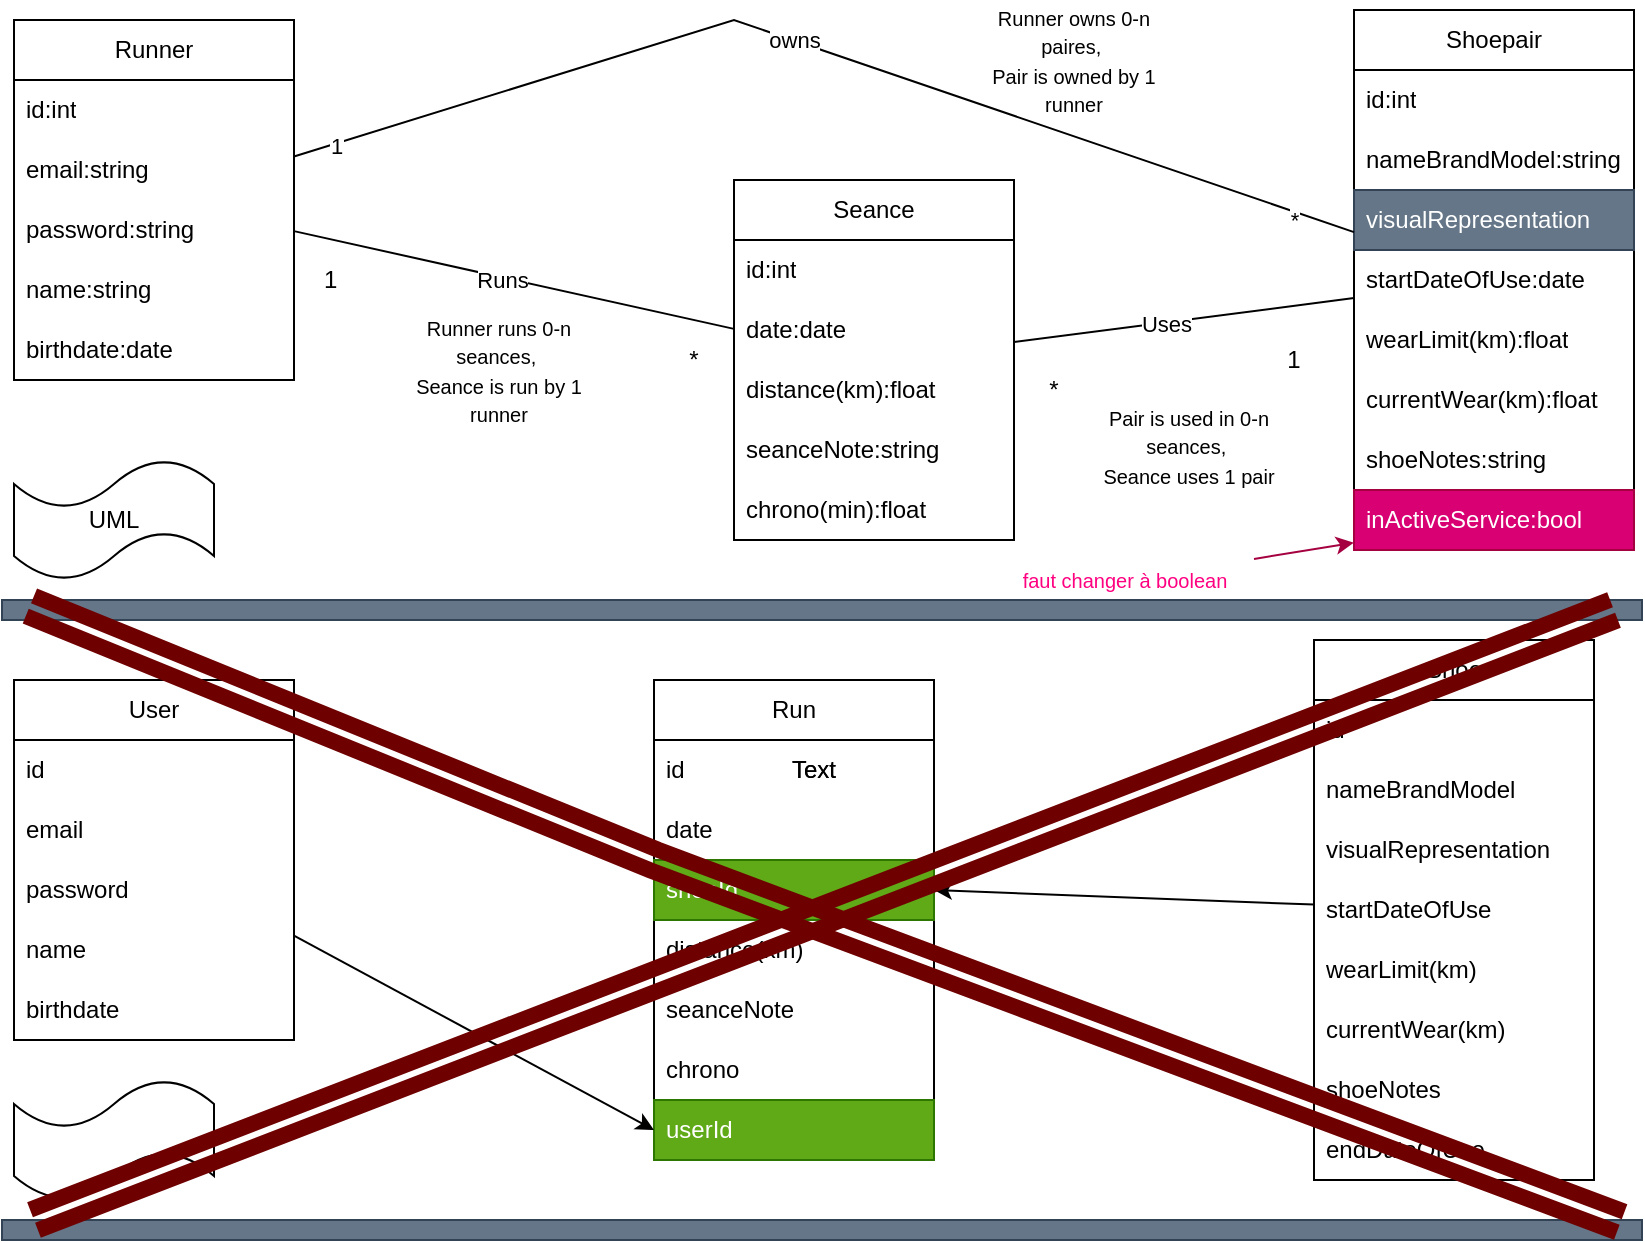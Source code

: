 <mxfile version="24.5.3" type="device">
  <diagram id="C5RBs43oDa-KdzZeNtuy" name="Page-1">
    <mxGraphModel dx="1137" dy="755" grid="1" gridSize="10" guides="1" tooltips="1" connect="1" arrows="1" fold="1" page="1" pageScale="1" pageWidth="827" pageHeight="1169" math="0" shadow="0">
      <root>
        <mxCell id="WIyWlLk6GJQsqaUBKTNV-0" />
        <mxCell id="WIyWlLk6GJQsqaUBKTNV-1" parent="WIyWlLk6GJQsqaUBKTNV-0" />
        <mxCell id="xlhRDgd1qAf9m4GDkTj3-11" value="Runner" style="swimlane;fontStyle=0;childLayout=stackLayout;horizontal=1;startSize=30;horizontalStack=0;resizeParent=1;resizeParentMax=0;resizeLast=0;collapsible=1;marginBottom=0;whiteSpace=wrap;html=1;" parent="WIyWlLk6GJQsqaUBKTNV-1" vertex="1">
          <mxGeometry x="10" y="10" width="140" height="180" as="geometry" />
        </mxCell>
        <mxCell id="xlhRDgd1qAf9m4GDkTj3-78" value="id:int" style="text;strokeColor=none;fillColor=none;align=left;verticalAlign=middle;spacingLeft=4;spacingRight=4;overflow=hidden;points=[[0,0.5],[1,0.5]];portConstraint=eastwest;rotatable=0;whiteSpace=wrap;html=1;" parent="xlhRDgd1qAf9m4GDkTj3-11" vertex="1">
          <mxGeometry y="30" width="140" height="30" as="geometry" />
        </mxCell>
        <mxCell id="xlhRDgd1qAf9m4GDkTj3-12" value="email:string" style="text;strokeColor=none;fillColor=none;align=left;verticalAlign=middle;spacingLeft=4;spacingRight=4;overflow=hidden;points=[[0,0.5],[1,0.5]];portConstraint=eastwest;rotatable=0;whiteSpace=wrap;html=1;" parent="xlhRDgd1qAf9m4GDkTj3-11" vertex="1">
          <mxGeometry y="60" width="140" height="30" as="geometry" />
        </mxCell>
        <mxCell id="xlhRDgd1qAf9m4GDkTj3-13" value="password:string" style="text;strokeColor=none;fillColor=none;align=left;verticalAlign=middle;spacingLeft=4;spacingRight=4;overflow=hidden;points=[[0,0.5],[1,0.5]];portConstraint=eastwest;rotatable=0;whiteSpace=wrap;html=1;" parent="xlhRDgd1qAf9m4GDkTj3-11" vertex="1">
          <mxGeometry y="90" width="140" height="30" as="geometry" />
        </mxCell>
        <mxCell id="xlhRDgd1qAf9m4GDkTj3-15" value="name:string" style="text;strokeColor=none;fillColor=none;align=left;verticalAlign=middle;spacingLeft=4;spacingRight=4;overflow=hidden;points=[[0,0.5],[1,0.5]];portConstraint=eastwest;rotatable=0;whiteSpace=wrap;html=1;" parent="xlhRDgd1qAf9m4GDkTj3-11" vertex="1">
          <mxGeometry y="120" width="140" height="30" as="geometry" />
        </mxCell>
        <mxCell id="xlhRDgd1qAf9m4GDkTj3-14" value="birthdate:date" style="text;strokeColor=none;fillColor=none;align=left;verticalAlign=middle;spacingLeft=4;spacingRight=4;overflow=hidden;points=[[0,0.5],[1,0.5]];portConstraint=eastwest;rotatable=0;whiteSpace=wrap;html=1;" parent="xlhRDgd1qAf9m4GDkTj3-11" vertex="1">
          <mxGeometry y="150" width="140" height="30" as="geometry" />
        </mxCell>
        <mxCell id="xlhRDgd1qAf9m4GDkTj3-16" value="Seance" style="swimlane;fontStyle=0;childLayout=stackLayout;horizontal=1;startSize=30;horizontalStack=0;resizeParent=1;resizeParentMax=0;resizeLast=0;collapsible=1;marginBottom=0;whiteSpace=wrap;html=1;" parent="WIyWlLk6GJQsqaUBKTNV-1" vertex="1">
          <mxGeometry x="370" y="90" width="140" height="180" as="geometry" />
        </mxCell>
        <mxCell id="xlhRDgd1qAf9m4GDkTj3-79" value="id:int" style="text;strokeColor=none;fillColor=none;align=left;verticalAlign=middle;spacingLeft=4;spacingRight=4;overflow=hidden;points=[[0,0.5],[1,0.5]];portConstraint=eastwest;rotatable=0;whiteSpace=wrap;html=1;" parent="xlhRDgd1qAf9m4GDkTj3-16" vertex="1">
          <mxGeometry y="30" width="140" height="30" as="geometry" />
        </mxCell>
        <mxCell id="xlhRDgd1qAf9m4GDkTj3-17" value="date:date" style="text;strokeColor=none;fillColor=none;align=left;verticalAlign=middle;spacingLeft=4;spacingRight=4;overflow=hidden;points=[[0,0.5],[1,0.5]];portConstraint=eastwest;rotatable=0;whiteSpace=wrap;html=1;" parent="xlhRDgd1qAf9m4GDkTj3-16" vertex="1">
          <mxGeometry y="60" width="140" height="30" as="geometry" />
        </mxCell>
        <mxCell id="xlhRDgd1qAf9m4GDkTj3-20" value="distance(km):float" style="text;strokeColor=none;fillColor=none;align=left;verticalAlign=middle;spacingLeft=4;spacingRight=4;overflow=hidden;points=[[0,0.5],[1,0.5]];portConstraint=eastwest;rotatable=0;whiteSpace=wrap;html=1;" parent="xlhRDgd1qAf9m4GDkTj3-16" vertex="1">
          <mxGeometry y="90" width="140" height="30" as="geometry" />
        </mxCell>
        <mxCell id="xlhRDgd1qAf9m4GDkTj3-19" value="seanceNote:string" style="text;strokeColor=none;fillColor=none;align=left;verticalAlign=middle;spacingLeft=4;spacingRight=4;overflow=hidden;points=[[0,0.5],[1,0.5]];portConstraint=eastwest;rotatable=0;whiteSpace=wrap;html=1;" parent="xlhRDgd1qAf9m4GDkTj3-16" vertex="1">
          <mxGeometry y="120" width="140" height="30" as="geometry" />
        </mxCell>
        <mxCell id="xlhRDgd1qAf9m4GDkTj3-41" value="chrono(min):float" style="text;strokeColor=none;fillColor=none;align=left;verticalAlign=middle;spacingLeft=4;spacingRight=4;overflow=hidden;points=[[0,0.5],[1,0.5]];portConstraint=eastwest;rotatable=0;whiteSpace=wrap;html=1;" parent="xlhRDgd1qAf9m4GDkTj3-16" vertex="1">
          <mxGeometry y="150" width="140" height="30" as="geometry" />
        </mxCell>
        <mxCell id="xlhRDgd1qAf9m4GDkTj3-21" value="Shoepair" style="swimlane;fontStyle=0;childLayout=stackLayout;horizontal=1;startSize=30;horizontalStack=0;resizeParent=1;resizeParentMax=0;resizeLast=0;collapsible=1;marginBottom=0;whiteSpace=wrap;html=1;" parent="WIyWlLk6GJQsqaUBKTNV-1" vertex="1">
          <mxGeometry x="680" y="5" width="140" height="270" as="geometry" />
        </mxCell>
        <mxCell id="xlhRDgd1qAf9m4GDkTj3-22" value="id:int" style="text;strokeColor=none;fillColor=none;align=left;verticalAlign=middle;spacingLeft=4;spacingRight=4;overflow=hidden;points=[[0,0.5],[1,0.5]];portConstraint=eastwest;rotatable=0;whiteSpace=wrap;html=1;" parent="xlhRDgd1qAf9m4GDkTj3-21" vertex="1">
          <mxGeometry y="30" width="140" height="30" as="geometry" />
        </mxCell>
        <mxCell id="xlhRDgd1qAf9m4GDkTj3-80" value="nameBrandModel:string" style="text;strokeColor=none;fillColor=none;align=left;verticalAlign=middle;spacingLeft=4;spacingRight=4;overflow=hidden;points=[[0,0.5],[1,0.5]];portConstraint=eastwest;rotatable=0;whiteSpace=wrap;html=1;" parent="xlhRDgd1qAf9m4GDkTj3-21" vertex="1">
          <mxGeometry y="60" width="140" height="30" as="geometry" />
        </mxCell>
        <mxCell id="xlhRDgd1qAf9m4GDkTj3-23" value="visualRepresentation" style="text;strokeColor=#314354;fillColor=#647687;align=left;verticalAlign=middle;spacingLeft=4;spacingRight=4;overflow=hidden;points=[[0,0.5],[1,0.5]];portConstraint=eastwest;rotatable=0;whiteSpace=wrap;html=1;fontColor=#ffffff;" parent="xlhRDgd1qAf9m4GDkTj3-21" vertex="1">
          <mxGeometry y="90" width="140" height="30" as="geometry" />
        </mxCell>
        <mxCell id="xlhRDgd1qAf9m4GDkTj3-25" value="startDateOfUse:date" style="text;strokeColor=none;fillColor=none;align=left;verticalAlign=middle;spacingLeft=4;spacingRight=4;overflow=hidden;points=[[0,0.5],[1,0.5]];portConstraint=eastwest;rotatable=0;whiteSpace=wrap;html=1;" parent="xlhRDgd1qAf9m4GDkTj3-21" vertex="1">
          <mxGeometry y="120" width="140" height="30" as="geometry" />
        </mxCell>
        <mxCell id="xlhRDgd1qAf9m4GDkTj3-40" value="wearLimit(km):float" style="text;strokeColor=none;fillColor=none;align=left;verticalAlign=middle;spacingLeft=4;spacingRight=4;overflow=hidden;points=[[0,0.5],[1,0.5]];portConstraint=eastwest;rotatable=0;whiteSpace=wrap;html=1;" parent="xlhRDgd1qAf9m4GDkTj3-21" vertex="1">
          <mxGeometry y="150" width="140" height="30" as="geometry" />
        </mxCell>
        <mxCell id="xlhRDgd1qAf9m4GDkTj3-26" value="currentWear(km):float" style="text;strokeColor=none;fillColor=none;align=left;verticalAlign=middle;spacingLeft=4;spacingRight=4;overflow=hidden;points=[[0,0.5],[1,0.5]];portConstraint=eastwest;rotatable=0;whiteSpace=wrap;html=1;" parent="xlhRDgd1qAf9m4GDkTj3-21" vertex="1">
          <mxGeometry y="180" width="140" height="30" as="geometry" />
        </mxCell>
        <mxCell id="xlhRDgd1qAf9m4GDkTj3-27" value="shoeNotes:string" style="text;strokeColor=none;fillColor=none;align=left;verticalAlign=middle;spacingLeft=4;spacingRight=4;overflow=hidden;points=[[0,0.5],[1,0.5]];portConstraint=eastwest;rotatable=0;whiteSpace=wrap;html=1;" parent="xlhRDgd1qAf9m4GDkTj3-21" vertex="1">
          <mxGeometry y="210" width="140" height="30" as="geometry" />
        </mxCell>
        <mxCell id="xlhRDgd1qAf9m4GDkTj3-24" value="inActiveService:bool" style="text;strokeColor=#A50040;fillColor=#d80073;align=left;verticalAlign=middle;spacingLeft=4;spacingRight=4;overflow=hidden;points=[[0,0.5],[1,0.5]];portConstraint=eastwest;rotatable=0;whiteSpace=wrap;html=1;fontColor=#ffffff;" parent="xlhRDgd1qAf9m4GDkTj3-21" vertex="1">
          <mxGeometry y="240" width="140" height="30" as="geometry" />
        </mxCell>
        <mxCell id="xlhRDgd1qAf9m4GDkTj3-31" value="*" style="text;html=1;align=center;verticalAlign=middle;whiteSpace=wrap;rounded=0;" parent="WIyWlLk6GJQsqaUBKTNV-1" vertex="1">
          <mxGeometry x="330" y="170" width="40" height="20" as="geometry" />
        </mxCell>
        <mxCell id="xlhRDgd1qAf9m4GDkTj3-32" value="1&amp;nbsp;" style="text;html=1;align=center;verticalAlign=middle;whiteSpace=wrap;rounded=0;" parent="WIyWlLk6GJQsqaUBKTNV-1" vertex="1">
          <mxGeometry x="140" y="125" width="60" height="30" as="geometry" />
        </mxCell>
        <mxCell id="xlhRDgd1qAf9m4GDkTj3-38" value="1" style="text;html=1;align=center;verticalAlign=middle;whiteSpace=wrap;rounded=0;" parent="WIyWlLk6GJQsqaUBKTNV-1" vertex="1">
          <mxGeometry x="620" y="165" width="60" height="30" as="geometry" />
        </mxCell>
        <mxCell id="xlhRDgd1qAf9m4GDkTj3-39" value="*" style="text;html=1;align=center;verticalAlign=middle;whiteSpace=wrap;rounded=0;" parent="WIyWlLk6GJQsqaUBKTNV-1" vertex="1">
          <mxGeometry x="500" y="180" width="60" height="30" as="geometry" />
        </mxCell>
        <mxCell id="xlhRDgd1qAf9m4GDkTj3-42" value="User" style="swimlane;fontStyle=0;childLayout=stackLayout;horizontal=1;startSize=30;horizontalStack=0;resizeParent=1;resizeParentMax=0;resizeLast=0;collapsible=1;marginBottom=0;whiteSpace=wrap;html=1;" parent="WIyWlLk6GJQsqaUBKTNV-1" vertex="1">
          <mxGeometry x="10" y="340" width="140" height="180" as="geometry" />
        </mxCell>
        <mxCell id="xlhRDgd1qAf9m4GDkTj3-76" value="id" style="text;strokeColor=none;fillColor=none;align=left;verticalAlign=middle;spacingLeft=4;spacingRight=4;overflow=hidden;points=[[0,0.5],[1,0.5]];portConstraint=eastwest;rotatable=0;whiteSpace=wrap;html=1;" parent="xlhRDgd1qAf9m4GDkTj3-42" vertex="1">
          <mxGeometry y="30" width="140" height="30" as="geometry" />
        </mxCell>
        <mxCell id="xlhRDgd1qAf9m4GDkTj3-43" value="email" style="text;strokeColor=none;fillColor=none;align=left;verticalAlign=middle;spacingLeft=4;spacingRight=4;overflow=hidden;points=[[0,0.5],[1,0.5]];portConstraint=eastwest;rotatable=0;whiteSpace=wrap;html=1;" parent="xlhRDgd1qAf9m4GDkTj3-42" vertex="1">
          <mxGeometry y="60" width="140" height="30" as="geometry" />
        </mxCell>
        <mxCell id="xlhRDgd1qAf9m4GDkTj3-44" value="password" style="text;strokeColor=none;fillColor=none;align=left;verticalAlign=middle;spacingLeft=4;spacingRight=4;overflow=hidden;points=[[0,0.5],[1,0.5]];portConstraint=eastwest;rotatable=0;whiteSpace=wrap;html=1;" parent="xlhRDgd1qAf9m4GDkTj3-42" vertex="1">
          <mxGeometry y="90" width="140" height="30" as="geometry" />
        </mxCell>
        <mxCell id="xlhRDgd1qAf9m4GDkTj3-45" value="name" style="text;strokeColor=none;fillColor=none;align=left;verticalAlign=middle;spacingLeft=4;spacingRight=4;overflow=hidden;points=[[0,0.5],[1,0.5]];portConstraint=eastwest;rotatable=0;whiteSpace=wrap;html=1;" parent="xlhRDgd1qAf9m4GDkTj3-42" vertex="1">
          <mxGeometry y="120" width="140" height="30" as="geometry" />
        </mxCell>
        <mxCell id="xlhRDgd1qAf9m4GDkTj3-46" value="birthdate" style="text;strokeColor=none;fillColor=none;align=left;verticalAlign=middle;spacingLeft=4;spacingRight=4;overflow=hidden;points=[[0,0.5],[1,0.5]];portConstraint=eastwest;rotatable=0;whiteSpace=wrap;html=1;" parent="xlhRDgd1qAf9m4GDkTj3-42" vertex="1">
          <mxGeometry y="150" width="140" height="30" as="geometry" />
        </mxCell>
        <mxCell id="xlhRDgd1qAf9m4GDkTj3-47" value="Run" style="swimlane;fontStyle=0;childLayout=stackLayout;horizontal=1;startSize=30;horizontalStack=0;resizeParent=1;resizeParentMax=0;resizeLast=0;collapsible=1;marginBottom=0;whiteSpace=wrap;html=1;" parent="WIyWlLk6GJQsqaUBKTNV-1" vertex="1">
          <mxGeometry x="330" y="340" width="140" height="240" as="geometry" />
        </mxCell>
        <mxCell id="xlhRDgd1qAf9m4GDkTj3-77" value="id" style="text;strokeColor=none;fillColor=none;align=left;verticalAlign=middle;spacingLeft=4;spacingRight=4;overflow=hidden;points=[[0,0.5],[1,0.5]];portConstraint=eastwest;rotatable=0;whiteSpace=wrap;html=1;" parent="xlhRDgd1qAf9m4GDkTj3-47" vertex="1">
          <mxGeometry y="30" width="140" height="30" as="geometry" />
        </mxCell>
        <mxCell id="xlhRDgd1qAf9m4GDkTj3-48" value="date" style="text;strokeColor=none;fillColor=none;align=left;verticalAlign=middle;spacingLeft=4;spacingRight=4;overflow=hidden;points=[[0,0.5],[1,0.5]];portConstraint=eastwest;rotatable=0;whiteSpace=wrap;html=1;" parent="xlhRDgd1qAf9m4GDkTj3-47" vertex="1">
          <mxGeometry y="60" width="140" height="30" as="geometry" />
        </mxCell>
        <mxCell id="xlhRDgd1qAf9m4GDkTj3-49" value="shoeId" style="text;strokeColor=#2D7600;fillColor=#60a917;align=left;verticalAlign=middle;spacingLeft=4;spacingRight=4;overflow=hidden;points=[[0,0.5],[1,0.5]];portConstraint=eastwest;rotatable=0;whiteSpace=wrap;html=1;fontColor=#ffffff;" parent="xlhRDgd1qAf9m4GDkTj3-47" vertex="1">
          <mxGeometry y="90" width="140" height="30" as="geometry" />
        </mxCell>
        <mxCell id="xlhRDgd1qAf9m4GDkTj3-50" value="distance(km)" style="text;strokeColor=none;fillColor=none;align=left;verticalAlign=middle;spacingLeft=4;spacingRight=4;overflow=hidden;points=[[0,0.5],[1,0.5]];portConstraint=eastwest;rotatable=0;whiteSpace=wrap;html=1;" parent="xlhRDgd1qAf9m4GDkTj3-47" vertex="1">
          <mxGeometry y="120" width="140" height="30" as="geometry" />
        </mxCell>
        <mxCell id="xlhRDgd1qAf9m4GDkTj3-51" value="seanceNote" style="text;strokeColor=none;fillColor=none;align=left;verticalAlign=middle;spacingLeft=4;spacingRight=4;overflow=hidden;points=[[0,0.5],[1,0.5]];portConstraint=eastwest;rotatable=0;whiteSpace=wrap;html=1;" parent="xlhRDgd1qAf9m4GDkTj3-47" vertex="1">
          <mxGeometry y="150" width="140" height="30" as="geometry" />
        </mxCell>
        <mxCell id="xlhRDgd1qAf9m4GDkTj3-61" value="chrono" style="text;strokeColor=none;fillColor=none;align=left;verticalAlign=middle;spacingLeft=4;spacingRight=4;overflow=hidden;points=[[0,0.5],[1,0.5]];portConstraint=eastwest;rotatable=0;whiteSpace=wrap;html=1;" parent="xlhRDgd1qAf9m4GDkTj3-47" vertex="1">
          <mxGeometry y="180" width="140" height="30" as="geometry" />
        </mxCell>
        <mxCell id="xlhRDgd1qAf9m4GDkTj3-52" value="userId" style="text;strokeColor=#2D7600;fillColor=#60a917;align=left;verticalAlign=middle;spacingLeft=4;spacingRight=4;overflow=hidden;points=[[0,0.5],[1,0.5]];portConstraint=eastwest;rotatable=0;whiteSpace=wrap;html=1;fontColor=#ffffff;" parent="xlhRDgd1qAf9m4GDkTj3-47" vertex="1">
          <mxGeometry y="210" width="140" height="30" as="geometry" />
        </mxCell>
        <mxCell id="xlhRDgd1qAf9m4GDkTj3-53" value="Shoe" style="swimlane;fontStyle=0;childLayout=stackLayout;horizontal=1;startSize=30;horizontalStack=0;resizeParent=1;resizeParentMax=0;resizeLast=0;collapsible=1;marginBottom=0;whiteSpace=wrap;html=1;" parent="WIyWlLk6GJQsqaUBKTNV-1" vertex="1">
          <mxGeometry x="660" y="320" width="140" height="270" as="geometry" />
        </mxCell>
        <mxCell id="xlhRDgd1qAf9m4GDkTj3-74" value="id" style="text;strokeColor=none;fillColor=none;align=left;verticalAlign=middle;spacingLeft=4;spacingRight=4;overflow=hidden;points=[[0,0.5],[1,0.5]];portConstraint=eastwest;rotatable=0;whiteSpace=wrap;html=1;" parent="xlhRDgd1qAf9m4GDkTj3-53" vertex="1">
          <mxGeometry y="30" width="140" height="30" as="geometry" />
        </mxCell>
        <mxCell id="xlhRDgd1qAf9m4GDkTj3-54" value="nameBrandModel" style="text;strokeColor=none;fillColor=none;align=left;verticalAlign=middle;spacingLeft=4;spacingRight=4;overflow=hidden;points=[[0,0.5],[1,0.5]];portConstraint=eastwest;rotatable=0;whiteSpace=wrap;html=1;" parent="xlhRDgd1qAf9m4GDkTj3-53" vertex="1">
          <mxGeometry y="60" width="140" height="30" as="geometry" />
        </mxCell>
        <mxCell id="xlhRDgd1qAf9m4GDkTj3-55" value="visualRepresentation" style="text;strokeColor=none;fillColor=none;align=left;verticalAlign=middle;spacingLeft=4;spacingRight=4;overflow=hidden;points=[[0,0.5],[1,0.5]];portConstraint=eastwest;rotatable=0;whiteSpace=wrap;html=1;" parent="xlhRDgd1qAf9m4GDkTj3-53" vertex="1">
          <mxGeometry y="90" width="140" height="30" as="geometry" />
        </mxCell>
        <mxCell id="xlhRDgd1qAf9m4GDkTj3-56" value="startDateOfUse" style="text;strokeColor=none;fillColor=none;align=left;verticalAlign=middle;spacingLeft=4;spacingRight=4;overflow=hidden;points=[[0,0.5],[1,0.5]];portConstraint=eastwest;rotatable=0;whiteSpace=wrap;html=1;" parent="xlhRDgd1qAf9m4GDkTj3-53" vertex="1">
          <mxGeometry y="120" width="140" height="30" as="geometry" />
        </mxCell>
        <mxCell id="xlhRDgd1qAf9m4GDkTj3-57" value="wearLimit(km)" style="text;strokeColor=none;fillColor=none;align=left;verticalAlign=middle;spacingLeft=4;spacingRight=4;overflow=hidden;points=[[0,0.5],[1,0.5]];portConstraint=eastwest;rotatable=0;whiteSpace=wrap;html=1;" parent="xlhRDgd1qAf9m4GDkTj3-53" vertex="1">
          <mxGeometry y="150" width="140" height="30" as="geometry" />
        </mxCell>
        <mxCell id="xlhRDgd1qAf9m4GDkTj3-58" value="currentWear(km)" style="text;strokeColor=none;fillColor=none;align=left;verticalAlign=middle;spacingLeft=4;spacingRight=4;overflow=hidden;points=[[0,0.5],[1,0.5]];portConstraint=eastwest;rotatable=0;whiteSpace=wrap;html=1;" parent="xlhRDgd1qAf9m4GDkTj3-53" vertex="1">
          <mxGeometry y="180" width="140" height="30" as="geometry" />
        </mxCell>
        <mxCell id="xlhRDgd1qAf9m4GDkTj3-59" value="shoeNotes" style="text;strokeColor=none;fillColor=none;align=left;verticalAlign=middle;spacingLeft=4;spacingRight=4;overflow=hidden;points=[[0,0.5],[1,0.5]];portConstraint=eastwest;rotatable=0;whiteSpace=wrap;html=1;" parent="xlhRDgd1qAf9m4GDkTj3-53" vertex="1">
          <mxGeometry y="210" width="140" height="30" as="geometry" />
        </mxCell>
        <mxCell id="xlhRDgd1qAf9m4GDkTj3-60" value="endDateOfUse" style="text;strokeColor=none;fillColor=none;align=left;verticalAlign=middle;spacingLeft=4;spacingRight=4;overflow=hidden;points=[[0,0.5],[1,0.5]];portConstraint=eastwest;rotatable=0;whiteSpace=wrap;html=1;" parent="xlhRDgd1qAf9m4GDkTj3-53" vertex="1">
          <mxGeometry y="240" width="140" height="30" as="geometry" />
        </mxCell>
        <mxCell id="xlhRDgd1qAf9m4GDkTj3-62" value="" style="endArrow=classic;html=1;rounded=0;entryX=0;entryY=0.5;entryDx=0;entryDy=0;" parent="WIyWlLk6GJQsqaUBKTNV-1" source="xlhRDgd1qAf9m4GDkTj3-42" target="xlhRDgd1qAf9m4GDkTj3-52" edge="1">
          <mxGeometry width="50" height="50" relative="1" as="geometry">
            <mxPoint x="390" y="420" as="sourcePoint" />
            <mxPoint x="440" y="370" as="targetPoint" />
          </mxGeometry>
        </mxCell>
        <mxCell id="xlhRDgd1qAf9m4GDkTj3-63" value="" style="rounded=0;whiteSpace=wrap;html=1;fillColor=#647687;fontColor=#ffffff;strokeColor=#314354;" parent="WIyWlLk6GJQsqaUBKTNV-1" vertex="1">
          <mxGeometry x="4" y="300" width="820" height="10" as="geometry" />
        </mxCell>
        <mxCell id="xlhRDgd1qAf9m4GDkTj3-66" value="" style="endArrow=classic;html=1;rounded=0;entryX=1;entryY=0.5;entryDx=0;entryDy=0;" parent="WIyWlLk6GJQsqaUBKTNV-1" source="xlhRDgd1qAf9m4GDkTj3-53" target="xlhRDgd1qAf9m4GDkTj3-49" edge="1">
          <mxGeometry width="50" height="50" relative="1" as="geometry">
            <mxPoint x="330" y="430" as="sourcePoint" />
            <mxPoint x="380" y="380" as="targetPoint" />
          </mxGeometry>
        </mxCell>
        <mxCell id="xlhRDgd1qAf9m4GDkTj3-70" value="" style="rounded=0;whiteSpace=wrap;html=1;fillColor=#647687;fontColor=#ffffff;strokeColor=#314354;" parent="WIyWlLk6GJQsqaUBKTNV-1" vertex="1">
          <mxGeometry x="4" y="610" width="820" height="10" as="geometry" />
        </mxCell>
        <mxCell id="xlhRDgd1qAf9m4GDkTj3-72" value="" style="shape=tape;whiteSpace=wrap;html=1;" parent="WIyWlLk6GJQsqaUBKTNV-1" vertex="1">
          <mxGeometry x="10" y="540" width="100" height="60" as="geometry" />
        </mxCell>
        <mxCell id="xlhRDgd1qAf9m4GDkTj3-73" value="UML" style="shape=tape;whiteSpace=wrap;html=1;" parent="WIyWlLk6GJQsqaUBKTNV-1" vertex="1">
          <mxGeometry x="10" y="230" width="100" height="60" as="geometry" />
        </mxCell>
        <mxCell id="EpoSDgIOGixOHKPTrdax-0" value="" style="endArrow=none;html=1;rounded=0;endFill=0;" parent="WIyWlLk6GJQsqaUBKTNV-1" source="xlhRDgd1qAf9m4GDkTj3-21" target="xlhRDgd1qAf9m4GDkTj3-11" edge="1">
          <mxGeometry width="50" height="50" relative="1" as="geometry">
            <mxPoint x="370" y="158" as="sourcePoint" />
            <mxPoint x="160" y="122" as="targetPoint" />
            <Array as="points">
              <mxPoint x="370" y="10" />
            </Array>
          </mxGeometry>
        </mxCell>
        <mxCell id="EpoSDgIOGixOHKPTrdax-1" value="owns" style="edgeLabel;html=1;align=center;verticalAlign=middle;resizable=0;points=[];" parent="EpoSDgIOGixOHKPTrdax-0" vertex="1" connectable="0">
          <mxGeometry x="0.063" relative="1" as="geometry">
            <mxPoint as="offset" />
          </mxGeometry>
        </mxCell>
        <mxCell id="EpoSDgIOGixOHKPTrdax-4" value="*" style="edgeLabel;html=1;align=center;verticalAlign=middle;resizable=0;points=[];" parent="EpoSDgIOGixOHKPTrdax-0" vertex="1" connectable="0">
          <mxGeometry x="-0.888" y="4" relative="1" as="geometry">
            <mxPoint as="offset" />
          </mxGeometry>
        </mxCell>
        <mxCell id="EpoSDgIOGixOHKPTrdax-5" value="1" style="edgeLabel;html=1;align=center;verticalAlign=middle;resizable=0;points=[];" parent="EpoSDgIOGixOHKPTrdax-0" vertex="1" connectable="0">
          <mxGeometry x="0.925" y="1" relative="1" as="geometry">
            <mxPoint as="offset" />
          </mxGeometry>
        </mxCell>
        <mxCell id="EpoSDgIOGixOHKPTrdax-7" value="&lt;font style=&quot;font-size: 10px;&quot;&gt;Runner runs 0-n seances,&amp;nbsp;&lt;br&gt;&lt;/font&gt;&lt;font style=&quot;font-size: 10px;&quot;&gt;Seance is run by 1 runner&lt;/font&gt;" style="text;html=1;align=center;verticalAlign=middle;whiteSpace=wrap;rounded=0;" parent="WIyWlLk6GJQsqaUBKTNV-1" vertex="1">
          <mxGeometry x="200" y="155" width="105" height="60" as="geometry" />
        </mxCell>
        <mxCell id="EpoSDgIOGixOHKPTrdax-8" value="&lt;font style=&quot;font-size: 10px;&quot;&gt;Pair is used in 0-n seances,&amp;nbsp;&lt;br&gt;&lt;/font&gt;&lt;font style=&quot;font-size: 10px;&quot;&gt;Seance uses 1 pair&lt;/font&gt;" style="text;html=1;align=center;verticalAlign=middle;whiteSpace=wrap;rounded=0;" parent="WIyWlLk6GJQsqaUBKTNV-1" vertex="1">
          <mxGeometry x="540" y="195" width="115" height="55" as="geometry" />
        </mxCell>
        <mxCell id="EpoSDgIOGixOHKPTrdax-9" value="" style="endArrow=none;html=1;rounded=0;" parent="WIyWlLk6GJQsqaUBKTNV-1" source="xlhRDgd1qAf9m4GDkTj3-16" target="xlhRDgd1qAf9m4GDkTj3-11" edge="1">
          <mxGeometry width="50" height="50" relative="1" as="geometry">
            <mxPoint x="390" y="410" as="sourcePoint" />
            <mxPoint x="440" y="360" as="targetPoint" />
            <Array as="points" />
          </mxGeometry>
        </mxCell>
        <mxCell id="EpoSDgIOGixOHKPTrdax-10" value="Runs" style="edgeLabel;html=1;align=center;verticalAlign=middle;resizable=0;points=[];" parent="EpoSDgIOGixOHKPTrdax-9" vertex="1" connectable="0">
          <mxGeometry x="0.052" y="1" relative="1" as="geometry">
            <mxPoint as="offset" />
          </mxGeometry>
        </mxCell>
        <mxCell id="EpoSDgIOGixOHKPTrdax-11" value="" style="endArrow=none;html=1;rounded=0;" parent="WIyWlLk6GJQsqaUBKTNV-1" source="xlhRDgd1qAf9m4GDkTj3-16" target="xlhRDgd1qAf9m4GDkTj3-21" edge="1">
          <mxGeometry width="50" height="50" relative="1" as="geometry">
            <mxPoint x="510" y="124.998" as="sourcePoint" />
            <mxPoint x="680" y="103.062" as="targetPoint" />
          </mxGeometry>
        </mxCell>
        <mxCell id="EpoSDgIOGixOHKPTrdax-12" value="Text" style="edgeLabel;html=1;align=center;verticalAlign=middle;resizable=0;points=[];" parent="EpoSDgIOGixOHKPTrdax-11" vertex="1" connectable="0">
          <mxGeometry x="-0.119" y="-1" relative="1" as="geometry">
            <mxPoint x="-1" as="offset" />
          </mxGeometry>
        </mxCell>
        <mxCell id="EpoSDgIOGixOHKPTrdax-13" value="Uses" style="edgeLabel;html=1;align=center;verticalAlign=middle;resizable=0;points=[];" parent="EpoSDgIOGixOHKPTrdax-11" vertex="1" connectable="0">
          <mxGeometry x="-0.107" y="-1" relative="1" as="geometry">
            <mxPoint as="offset" />
          </mxGeometry>
        </mxCell>
        <mxCell id="EpoSDgIOGixOHKPTrdax-14" value="&lt;font style=&quot;font-size: 10px;&quot;&gt;Runner owns 0-n paires,&amp;nbsp;&lt;br&gt;&lt;/font&gt;&lt;font style=&quot;font-size: 10px;&quot;&gt;Pair is owned by 1 runner&lt;/font&gt;" style="text;html=1;align=center;verticalAlign=middle;whiteSpace=wrap;rounded=0;" parent="WIyWlLk6GJQsqaUBKTNV-1" vertex="1">
          <mxGeometry x="490" width="100" height="60" as="geometry" />
        </mxCell>
        <mxCell id="pQat2vAIeZmp1drGHsY6-1" value="" style="shape=link;html=1;rounded=0;entryX=0.987;entryY=0.1;entryDx=0;entryDy=0;entryPerimeter=0;exitX=0.017;exitY=0.3;exitDx=0;exitDy=0;fillColor=#a20025;strokeColor=#6F0000;strokeWidth=8;exitPerimeter=0;" parent="WIyWlLk6GJQsqaUBKTNV-1" source="xlhRDgd1qAf9m4GDkTj3-63" target="xlhRDgd1qAf9m4GDkTj3-70" edge="1">
          <mxGeometry width="100" relative="1" as="geometry">
            <mxPoint x="360" y="390" as="sourcePoint" />
            <mxPoint x="460" y="390" as="targetPoint" />
            <Array as="points">
              <mxPoint x="330" y="430" />
            </Array>
          </mxGeometry>
        </mxCell>
        <mxCell id="pQat2vAIeZmp1drGHsY6-2" value="" style="shape=link;html=1;rounded=0;fillColor=#a20025;strokeColor=#6F0000;strokeWidth=8;" parent="WIyWlLk6GJQsqaUBKTNV-1" edge="1">
          <mxGeometry width="100" relative="1" as="geometry">
            <mxPoint x="20" y="610" as="sourcePoint" />
            <mxPoint x="810" y="305" as="targetPoint" />
          </mxGeometry>
        </mxCell>
        <mxCell id="7xswF_EyzJOIFPYYCXN7-0" value="Text" style="text;html=1;align=center;verticalAlign=middle;whiteSpace=wrap;rounded=0;" parent="WIyWlLk6GJQsqaUBKTNV-1" vertex="1">
          <mxGeometry x="380" y="370" width="60" height="30" as="geometry" />
        </mxCell>
        <mxCell id="7xswF_EyzJOIFPYYCXN7-1" value="Text" style="text;html=1;align=center;verticalAlign=middle;whiteSpace=wrap;rounded=0;" parent="WIyWlLk6GJQsqaUBKTNV-1" vertex="1">
          <mxGeometry x="380" y="370" width="60" height="30" as="geometry" />
        </mxCell>
        <mxCell id="7xswF_EyzJOIFPYYCXN7-2" value="&lt;font color=&quot;#ff0080&quot; style=&quot;font-size: 10px;&quot;&gt;faut changer à boolean&lt;/font&gt;" style="text;html=1;align=center;verticalAlign=middle;resizable=0;points=[];autosize=1;strokeColor=none;fillColor=none;" parent="WIyWlLk6GJQsqaUBKTNV-1" vertex="1">
          <mxGeometry x="500" y="275" width="130" height="30" as="geometry" />
        </mxCell>
        <mxCell id="7xswF_EyzJOIFPYYCXN7-4" value="" style="endArrow=classic;html=1;rounded=0;fillColor=#d80073;strokeColor=#A50040;" parent="WIyWlLk6GJQsqaUBKTNV-1" source="7xswF_EyzJOIFPYYCXN7-2" target="xlhRDgd1qAf9m4GDkTj3-24" edge="1">
          <mxGeometry width="50" height="50" relative="1" as="geometry">
            <mxPoint x="390" y="410" as="sourcePoint" />
            <mxPoint x="440" y="360" as="targetPoint" />
          </mxGeometry>
        </mxCell>
      </root>
    </mxGraphModel>
  </diagram>
</mxfile>

